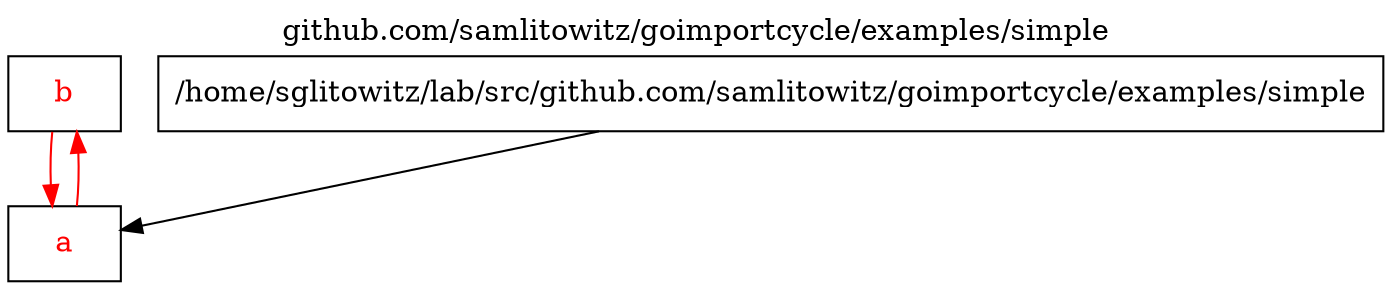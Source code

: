 
digraph {
	labelloc="t";
	label="github.com/samlitowitz/goimportcycle/examples/simple";
	rankdir="TB";
	node [shape="rect"];

	pkg_b [label="b", style="filled", fontcolor="#ff0000", fillcolor="#ffffff"];
	pkg_main [label="/home/sglitowitz/lab/src/github.com/samlitowitz/goimportcycle/examples/simple", style="filled", fontcolor="#000000", fillcolor="#ffffff"];
	pkg_a [label="a", style="filled", fontcolor="#ff0000", fillcolor="#ffffff"];
	pkg_b -> pkg_a [color="#ff0000"];
	pkg_main -> pkg_a [color="#000000"];
	pkg_a -> pkg_b [color="#ff0000"];
}
